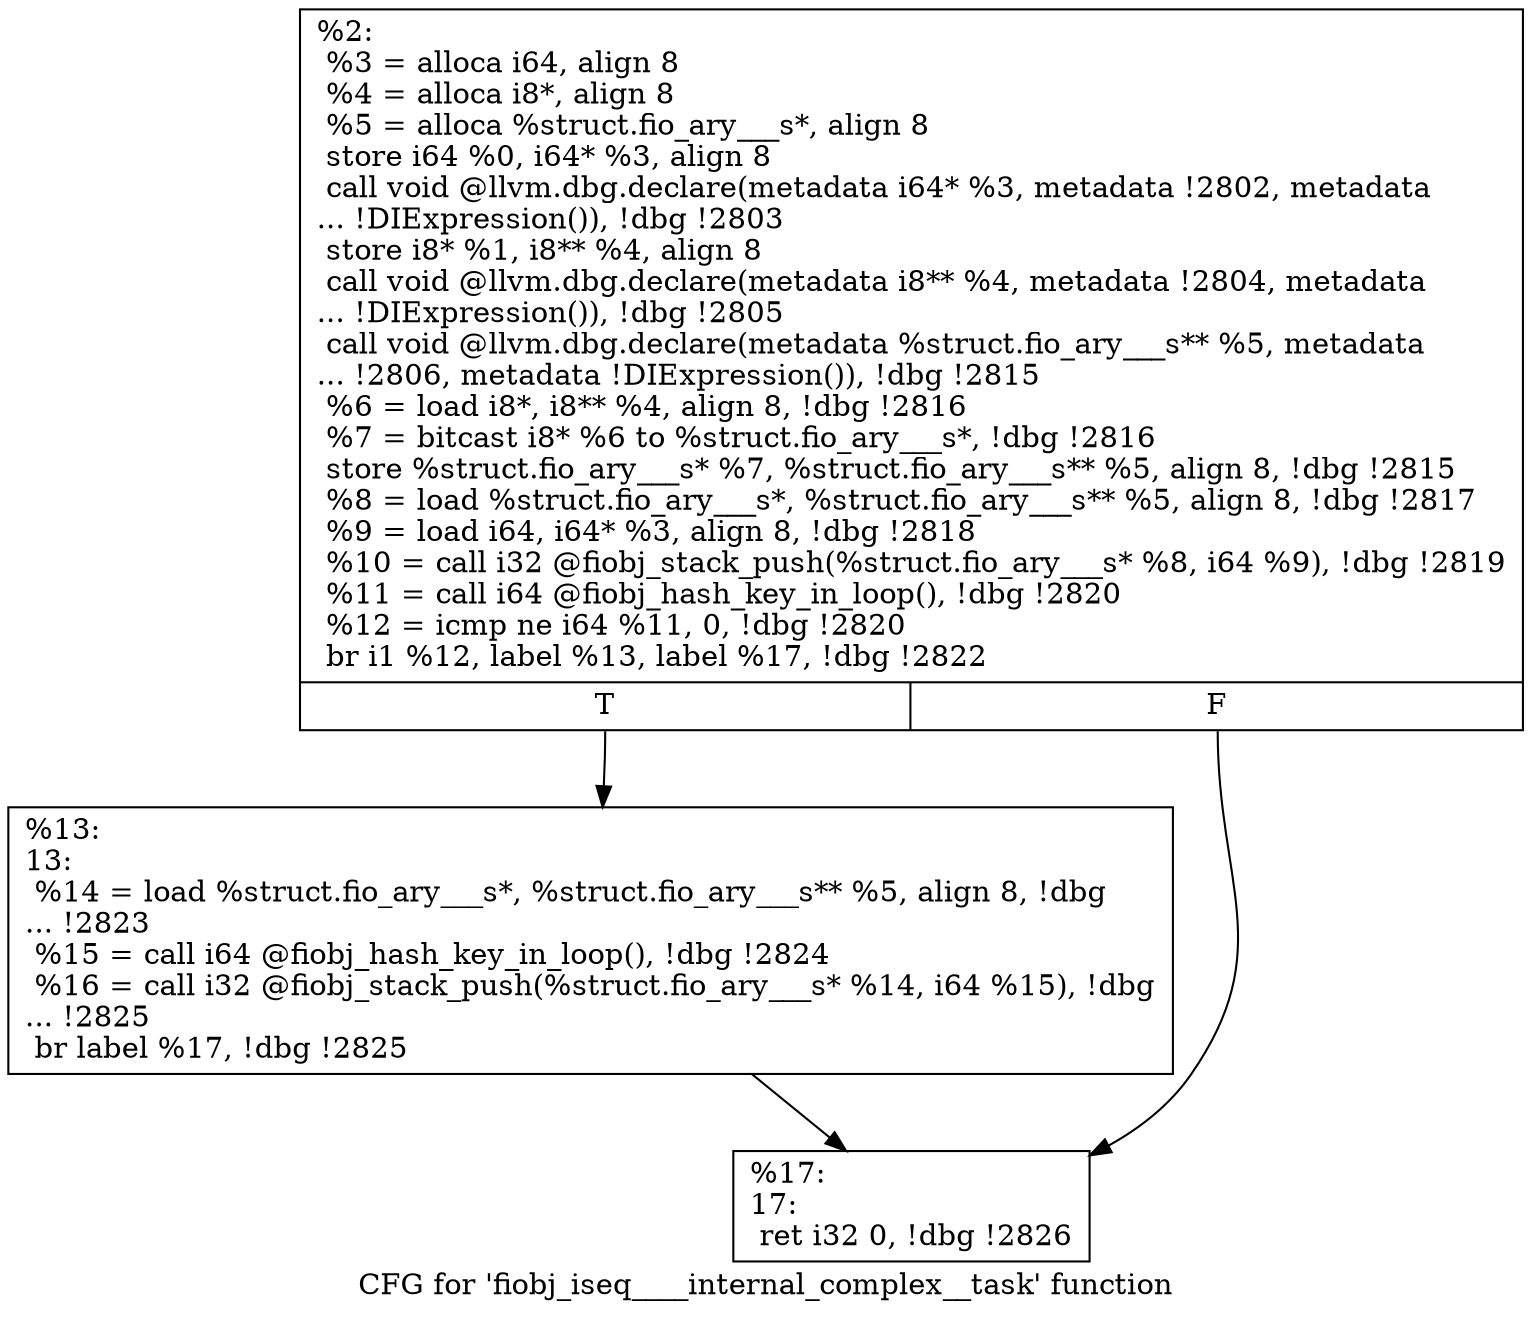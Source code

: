 digraph "CFG for 'fiobj_iseq____internal_complex__task' function" {
	label="CFG for 'fiobj_iseq____internal_complex__task' function";

	Node0x556851e10e60 [shape=record,label="{%2:\l  %3 = alloca i64, align 8\l  %4 = alloca i8*, align 8\l  %5 = alloca %struct.fio_ary___s*, align 8\l  store i64 %0, i64* %3, align 8\l  call void @llvm.dbg.declare(metadata i64* %3, metadata !2802, metadata\l... !DIExpression()), !dbg !2803\l  store i8* %1, i8** %4, align 8\l  call void @llvm.dbg.declare(metadata i8** %4, metadata !2804, metadata\l... !DIExpression()), !dbg !2805\l  call void @llvm.dbg.declare(metadata %struct.fio_ary___s** %5, metadata\l... !2806, metadata !DIExpression()), !dbg !2815\l  %6 = load i8*, i8** %4, align 8, !dbg !2816\l  %7 = bitcast i8* %6 to %struct.fio_ary___s*, !dbg !2816\l  store %struct.fio_ary___s* %7, %struct.fio_ary___s** %5, align 8, !dbg !2815\l  %8 = load %struct.fio_ary___s*, %struct.fio_ary___s** %5, align 8, !dbg !2817\l  %9 = load i64, i64* %3, align 8, !dbg !2818\l  %10 = call i32 @fiobj_stack_push(%struct.fio_ary___s* %8, i64 %9), !dbg !2819\l  %11 = call i64 @fiobj_hash_key_in_loop(), !dbg !2820\l  %12 = icmp ne i64 %11, 0, !dbg !2820\l  br i1 %12, label %13, label %17, !dbg !2822\l|{<s0>T|<s1>F}}"];
	Node0x556851e10e60:s0 -> Node0x556851e152d0;
	Node0x556851e10e60:s1 -> Node0x556851e15320;
	Node0x556851e152d0 [shape=record,label="{%13:\l13:                                               \l  %14 = load %struct.fio_ary___s*, %struct.fio_ary___s** %5, align 8, !dbg\l... !2823\l  %15 = call i64 @fiobj_hash_key_in_loop(), !dbg !2824\l  %16 = call i32 @fiobj_stack_push(%struct.fio_ary___s* %14, i64 %15), !dbg\l... !2825\l  br label %17, !dbg !2825\l}"];
	Node0x556851e152d0 -> Node0x556851e15320;
	Node0x556851e15320 [shape=record,label="{%17:\l17:                                               \l  ret i32 0, !dbg !2826\l}"];
}
